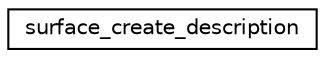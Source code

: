 digraph "Graphical Class Hierarchy"
{
  edge [fontname="Helvetica",fontsize="10",labelfontname="Helvetica",labelfontsize="10"];
  node [fontname="Helvetica",fontsize="10",shape=record];
  rankdir="LR";
  Node0 [label="surface_create_description",height=0.2,width=0.4,color="black", fillcolor="white", style="filled",URL="$d5/df8/classsurface__create__description.html"];
}
